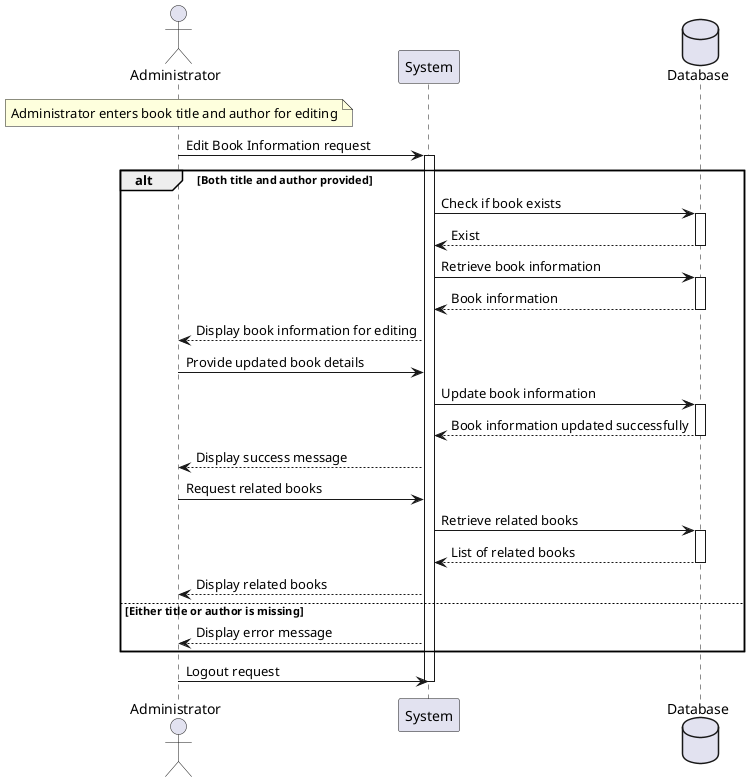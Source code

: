 
@startuml
actor Administrator
participant System
database Database

note over Administrator: Administrator enters book title and author for editing
Administrator -> System: Edit Book Information request
activate System

alt Both title and author provided
  System -> Database: Check if book exists
  activate Database
    Database --> System: Exist
  deactivate Database

  System -> Database: Retrieve book information
  activate Database
    Database --> System: Book information
  deactivate Database

  System --> Administrator: Display book information for editing
  Administrator -> System: Provide updated book details
  System -> Database: Update book information
  activate Database
    Database --> System: Book information updated successfully
  deactivate Database

  System --> Administrator: Display success message

  Administrator -> System: Request related books
  System -> Database: Retrieve related books
  activate Database
    Database --> System: List of related books
  deactivate Database

  System --> Administrator: Display related books

else Either title or author is missing
  System --> Administrator: Display error message
end

Administrator -> System: Logout request
deactivate System
@enduml